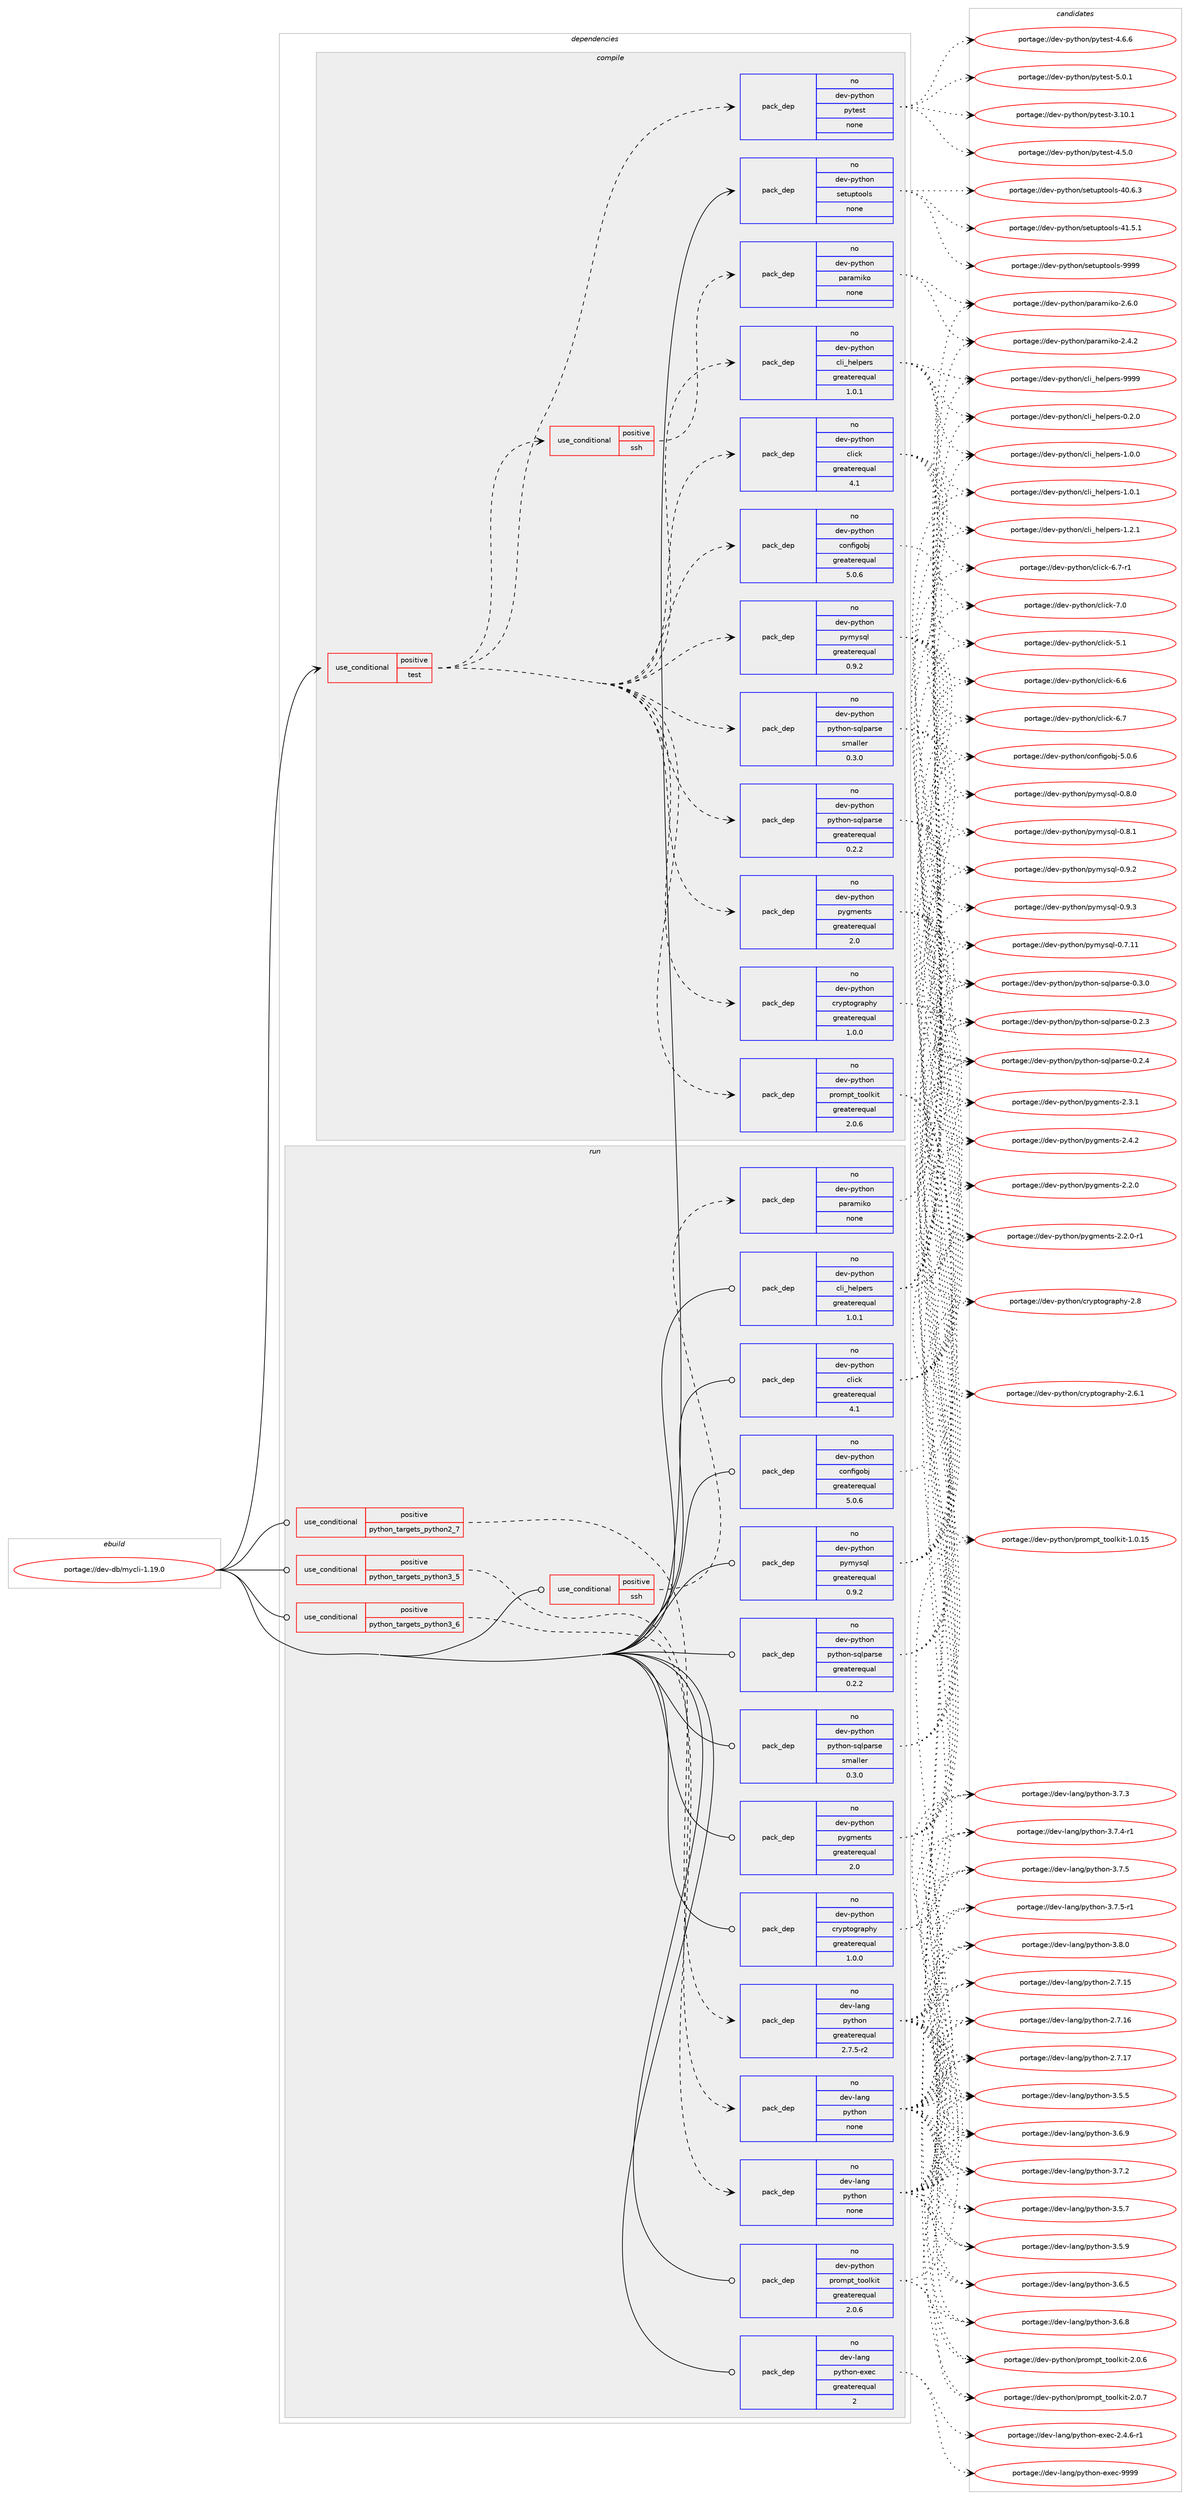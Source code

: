 digraph prolog {

# *************
# Graph options
# *************

newrank=true;
concentrate=true;
compound=true;
graph [rankdir=LR,fontname=Helvetica,fontsize=10,ranksep=1.5];#, ranksep=2.5, nodesep=0.2];
edge  [arrowhead=vee];
node  [fontname=Helvetica,fontsize=10];

# **********
# The ebuild
# **********

subgraph cluster_leftcol {
color=gray;
rank=same;
label=<<i>ebuild</i>>;
id [label="portage://dev-db/mycli-1.19.0", color=red, width=4, href="../dev-db/mycli-1.19.0.svg"];
}

# ****************
# The dependencies
# ****************

subgraph cluster_midcol {
color=gray;
label=<<i>dependencies</i>>;
subgraph cluster_compile {
fillcolor="#eeeeee";
style=filled;
label=<<i>compile</i>>;
subgraph cond12452 {
dependency54960 [label=<<TABLE BORDER="0" CELLBORDER="1" CELLSPACING="0" CELLPADDING="4"><TR><TD ROWSPAN="3" CELLPADDING="10">use_conditional</TD></TR><TR><TD>positive</TD></TR><TR><TD>test</TD></TR></TABLE>>, shape=none, color=red];
subgraph pack41280 {
dependency54961 [label=<<TABLE BORDER="0" CELLBORDER="1" CELLSPACING="0" CELLPADDING="4" WIDTH="220"><TR><TD ROWSPAN="6" CELLPADDING="30">pack_dep</TD></TR><TR><TD WIDTH="110">no</TD></TR><TR><TD>dev-python</TD></TR><TR><TD>pytest</TD></TR><TR><TD>none</TD></TR><TR><TD></TD></TR></TABLE>>, shape=none, color=blue];
}
dependency54960:e -> dependency54961:w [weight=20,style="dashed",arrowhead="vee"];
subgraph pack41281 {
dependency54962 [label=<<TABLE BORDER="0" CELLBORDER="1" CELLSPACING="0" CELLPADDING="4" WIDTH="220"><TR><TD ROWSPAN="6" CELLPADDING="30">pack_dep</TD></TR><TR><TD WIDTH="110">no</TD></TR><TR><TD>dev-python</TD></TR><TR><TD>cli_helpers</TD></TR><TR><TD>greaterequal</TD></TR><TR><TD>1.0.1</TD></TR></TABLE>>, shape=none, color=blue];
}
dependency54960:e -> dependency54962:w [weight=20,style="dashed",arrowhead="vee"];
subgraph pack41282 {
dependency54963 [label=<<TABLE BORDER="0" CELLBORDER="1" CELLSPACING="0" CELLPADDING="4" WIDTH="220"><TR><TD ROWSPAN="6" CELLPADDING="30">pack_dep</TD></TR><TR><TD WIDTH="110">no</TD></TR><TR><TD>dev-python</TD></TR><TR><TD>click</TD></TR><TR><TD>greaterequal</TD></TR><TR><TD>4.1</TD></TR></TABLE>>, shape=none, color=blue];
}
dependency54960:e -> dependency54963:w [weight=20,style="dashed",arrowhead="vee"];
subgraph pack41283 {
dependency54964 [label=<<TABLE BORDER="0" CELLBORDER="1" CELLSPACING="0" CELLPADDING="4" WIDTH="220"><TR><TD ROWSPAN="6" CELLPADDING="30">pack_dep</TD></TR><TR><TD WIDTH="110">no</TD></TR><TR><TD>dev-python</TD></TR><TR><TD>configobj</TD></TR><TR><TD>greaterequal</TD></TR><TR><TD>5.0.6</TD></TR></TABLE>>, shape=none, color=blue];
}
dependency54960:e -> dependency54964:w [weight=20,style="dashed",arrowhead="vee"];
subgraph pack41284 {
dependency54965 [label=<<TABLE BORDER="0" CELLBORDER="1" CELLSPACING="0" CELLPADDING="4" WIDTH="220"><TR><TD ROWSPAN="6" CELLPADDING="30">pack_dep</TD></TR><TR><TD WIDTH="110">no</TD></TR><TR><TD>dev-python</TD></TR><TR><TD>cryptography</TD></TR><TR><TD>greaterequal</TD></TR><TR><TD>1.0.0</TD></TR></TABLE>>, shape=none, color=blue];
}
dependency54960:e -> dependency54965:w [weight=20,style="dashed",arrowhead="vee"];
subgraph pack41285 {
dependency54966 [label=<<TABLE BORDER="0" CELLBORDER="1" CELLSPACING="0" CELLPADDING="4" WIDTH="220"><TR><TD ROWSPAN="6" CELLPADDING="30">pack_dep</TD></TR><TR><TD WIDTH="110">no</TD></TR><TR><TD>dev-python</TD></TR><TR><TD>prompt_toolkit</TD></TR><TR><TD>greaterequal</TD></TR><TR><TD>2.0.6</TD></TR></TABLE>>, shape=none, color=blue];
}
dependency54960:e -> dependency54966:w [weight=20,style="dashed",arrowhead="vee"];
subgraph pack41286 {
dependency54967 [label=<<TABLE BORDER="0" CELLBORDER="1" CELLSPACING="0" CELLPADDING="4" WIDTH="220"><TR><TD ROWSPAN="6" CELLPADDING="30">pack_dep</TD></TR><TR><TD WIDTH="110">no</TD></TR><TR><TD>dev-python</TD></TR><TR><TD>pygments</TD></TR><TR><TD>greaterequal</TD></TR><TR><TD>2.0</TD></TR></TABLE>>, shape=none, color=blue];
}
dependency54960:e -> dependency54967:w [weight=20,style="dashed",arrowhead="vee"];
subgraph pack41287 {
dependency54968 [label=<<TABLE BORDER="0" CELLBORDER="1" CELLSPACING="0" CELLPADDING="4" WIDTH="220"><TR><TD ROWSPAN="6" CELLPADDING="30">pack_dep</TD></TR><TR><TD WIDTH="110">no</TD></TR><TR><TD>dev-python</TD></TR><TR><TD>pymysql</TD></TR><TR><TD>greaterequal</TD></TR><TR><TD>0.9.2</TD></TR></TABLE>>, shape=none, color=blue];
}
dependency54960:e -> dependency54968:w [weight=20,style="dashed",arrowhead="vee"];
subgraph pack41288 {
dependency54969 [label=<<TABLE BORDER="0" CELLBORDER="1" CELLSPACING="0" CELLPADDING="4" WIDTH="220"><TR><TD ROWSPAN="6" CELLPADDING="30">pack_dep</TD></TR><TR><TD WIDTH="110">no</TD></TR><TR><TD>dev-python</TD></TR><TR><TD>python-sqlparse</TD></TR><TR><TD>greaterequal</TD></TR><TR><TD>0.2.2</TD></TR></TABLE>>, shape=none, color=blue];
}
dependency54960:e -> dependency54969:w [weight=20,style="dashed",arrowhead="vee"];
subgraph pack41289 {
dependency54970 [label=<<TABLE BORDER="0" CELLBORDER="1" CELLSPACING="0" CELLPADDING="4" WIDTH="220"><TR><TD ROWSPAN="6" CELLPADDING="30">pack_dep</TD></TR><TR><TD WIDTH="110">no</TD></TR><TR><TD>dev-python</TD></TR><TR><TD>python-sqlparse</TD></TR><TR><TD>smaller</TD></TR><TR><TD>0.3.0</TD></TR></TABLE>>, shape=none, color=blue];
}
dependency54960:e -> dependency54970:w [weight=20,style="dashed",arrowhead="vee"];
subgraph cond12453 {
dependency54971 [label=<<TABLE BORDER="0" CELLBORDER="1" CELLSPACING="0" CELLPADDING="4"><TR><TD ROWSPAN="3" CELLPADDING="10">use_conditional</TD></TR><TR><TD>positive</TD></TR><TR><TD>ssh</TD></TR></TABLE>>, shape=none, color=red];
subgraph pack41290 {
dependency54972 [label=<<TABLE BORDER="0" CELLBORDER="1" CELLSPACING="0" CELLPADDING="4" WIDTH="220"><TR><TD ROWSPAN="6" CELLPADDING="30">pack_dep</TD></TR><TR><TD WIDTH="110">no</TD></TR><TR><TD>dev-python</TD></TR><TR><TD>paramiko</TD></TR><TR><TD>none</TD></TR><TR><TD></TD></TR></TABLE>>, shape=none, color=blue];
}
dependency54971:e -> dependency54972:w [weight=20,style="dashed",arrowhead="vee"];
}
dependency54960:e -> dependency54971:w [weight=20,style="dashed",arrowhead="vee"];
}
id:e -> dependency54960:w [weight=20,style="solid",arrowhead="vee"];
subgraph pack41291 {
dependency54973 [label=<<TABLE BORDER="0" CELLBORDER="1" CELLSPACING="0" CELLPADDING="4" WIDTH="220"><TR><TD ROWSPAN="6" CELLPADDING="30">pack_dep</TD></TR><TR><TD WIDTH="110">no</TD></TR><TR><TD>dev-python</TD></TR><TR><TD>setuptools</TD></TR><TR><TD>none</TD></TR><TR><TD></TD></TR></TABLE>>, shape=none, color=blue];
}
id:e -> dependency54973:w [weight=20,style="solid",arrowhead="vee"];
}
subgraph cluster_compileandrun {
fillcolor="#eeeeee";
style=filled;
label=<<i>compile and run</i>>;
}
subgraph cluster_run {
fillcolor="#eeeeee";
style=filled;
label=<<i>run</i>>;
subgraph cond12454 {
dependency54974 [label=<<TABLE BORDER="0" CELLBORDER="1" CELLSPACING="0" CELLPADDING="4"><TR><TD ROWSPAN="3" CELLPADDING="10">use_conditional</TD></TR><TR><TD>positive</TD></TR><TR><TD>python_targets_python2_7</TD></TR></TABLE>>, shape=none, color=red];
subgraph pack41292 {
dependency54975 [label=<<TABLE BORDER="0" CELLBORDER="1" CELLSPACING="0" CELLPADDING="4" WIDTH="220"><TR><TD ROWSPAN="6" CELLPADDING="30">pack_dep</TD></TR><TR><TD WIDTH="110">no</TD></TR><TR><TD>dev-lang</TD></TR><TR><TD>python</TD></TR><TR><TD>greaterequal</TD></TR><TR><TD>2.7.5-r2</TD></TR></TABLE>>, shape=none, color=blue];
}
dependency54974:e -> dependency54975:w [weight=20,style="dashed",arrowhead="vee"];
}
id:e -> dependency54974:w [weight=20,style="solid",arrowhead="odot"];
subgraph cond12455 {
dependency54976 [label=<<TABLE BORDER="0" CELLBORDER="1" CELLSPACING="0" CELLPADDING="4"><TR><TD ROWSPAN="3" CELLPADDING="10">use_conditional</TD></TR><TR><TD>positive</TD></TR><TR><TD>python_targets_python3_5</TD></TR></TABLE>>, shape=none, color=red];
subgraph pack41293 {
dependency54977 [label=<<TABLE BORDER="0" CELLBORDER="1" CELLSPACING="0" CELLPADDING="4" WIDTH="220"><TR><TD ROWSPAN="6" CELLPADDING="30">pack_dep</TD></TR><TR><TD WIDTH="110">no</TD></TR><TR><TD>dev-lang</TD></TR><TR><TD>python</TD></TR><TR><TD>none</TD></TR><TR><TD></TD></TR></TABLE>>, shape=none, color=blue];
}
dependency54976:e -> dependency54977:w [weight=20,style="dashed",arrowhead="vee"];
}
id:e -> dependency54976:w [weight=20,style="solid",arrowhead="odot"];
subgraph cond12456 {
dependency54978 [label=<<TABLE BORDER="0" CELLBORDER="1" CELLSPACING="0" CELLPADDING="4"><TR><TD ROWSPAN="3" CELLPADDING="10">use_conditional</TD></TR><TR><TD>positive</TD></TR><TR><TD>python_targets_python3_6</TD></TR></TABLE>>, shape=none, color=red];
subgraph pack41294 {
dependency54979 [label=<<TABLE BORDER="0" CELLBORDER="1" CELLSPACING="0" CELLPADDING="4" WIDTH="220"><TR><TD ROWSPAN="6" CELLPADDING="30">pack_dep</TD></TR><TR><TD WIDTH="110">no</TD></TR><TR><TD>dev-lang</TD></TR><TR><TD>python</TD></TR><TR><TD>none</TD></TR><TR><TD></TD></TR></TABLE>>, shape=none, color=blue];
}
dependency54978:e -> dependency54979:w [weight=20,style="dashed",arrowhead="vee"];
}
id:e -> dependency54978:w [weight=20,style="solid",arrowhead="odot"];
subgraph cond12457 {
dependency54980 [label=<<TABLE BORDER="0" CELLBORDER="1" CELLSPACING="0" CELLPADDING="4"><TR><TD ROWSPAN="3" CELLPADDING="10">use_conditional</TD></TR><TR><TD>positive</TD></TR><TR><TD>ssh</TD></TR></TABLE>>, shape=none, color=red];
subgraph pack41295 {
dependency54981 [label=<<TABLE BORDER="0" CELLBORDER="1" CELLSPACING="0" CELLPADDING="4" WIDTH="220"><TR><TD ROWSPAN="6" CELLPADDING="30">pack_dep</TD></TR><TR><TD WIDTH="110">no</TD></TR><TR><TD>dev-python</TD></TR><TR><TD>paramiko</TD></TR><TR><TD>none</TD></TR><TR><TD></TD></TR></TABLE>>, shape=none, color=blue];
}
dependency54980:e -> dependency54981:w [weight=20,style="dashed",arrowhead="vee"];
}
id:e -> dependency54980:w [weight=20,style="solid",arrowhead="odot"];
subgraph pack41296 {
dependency54982 [label=<<TABLE BORDER="0" CELLBORDER="1" CELLSPACING="0" CELLPADDING="4" WIDTH="220"><TR><TD ROWSPAN="6" CELLPADDING="30">pack_dep</TD></TR><TR><TD WIDTH="110">no</TD></TR><TR><TD>dev-lang</TD></TR><TR><TD>python-exec</TD></TR><TR><TD>greaterequal</TD></TR><TR><TD>2</TD></TR></TABLE>>, shape=none, color=blue];
}
id:e -> dependency54982:w [weight=20,style="solid",arrowhead="odot"];
subgraph pack41297 {
dependency54983 [label=<<TABLE BORDER="0" CELLBORDER="1" CELLSPACING="0" CELLPADDING="4" WIDTH="220"><TR><TD ROWSPAN="6" CELLPADDING="30">pack_dep</TD></TR><TR><TD WIDTH="110">no</TD></TR><TR><TD>dev-python</TD></TR><TR><TD>cli_helpers</TD></TR><TR><TD>greaterequal</TD></TR><TR><TD>1.0.1</TD></TR></TABLE>>, shape=none, color=blue];
}
id:e -> dependency54983:w [weight=20,style="solid",arrowhead="odot"];
subgraph pack41298 {
dependency54984 [label=<<TABLE BORDER="0" CELLBORDER="1" CELLSPACING="0" CELLPADDING="4" WIDTH="220"><TR><TD ROWSPAN="6" CELLPADDING="30">pack_dep</TD></TR><TR><TD WIDTH="110">no</TD></TR><TR><TD>dev-python</TD></TR><TR><TD>click</TD></TR><TR><TD>greaterequal</TD></TR><TR><TD>4.1</TD></TR></TABLE>>, shape=none, color=blue];
}
id:e -> dependency54984:w [weight=20,style="solid",arrowhead="odot"];
subgraph pack41299 {
dependency54985 [label=<<TABLE BORDER="0" CELLBORDER="1" CELLSPACING="0" CELLPADDING="4" WIDTH="220"><TR><TD ROWSPAN="6" CELLPADDING="30">pack_dep</TD></TR><TR><TD WIDTH="110">no</TD></TR><TR><TD>dev-python</TD></TR><TR><TD>configobj</TD></TR><TR><TD>greaterequal</TD></TR><TR><TD>5.0.6</TD></TR></TABLE>>, shape=none, color=blue];
}
id:e -> dependency54985:w [weight=20,style="solid",arrowhead="odot"];
subgraph pack41300 {
dependency54986 [label=<<TABLE BORDER="0" CELLBORDER="1" CELLSPACING="0" CELLPADDING="4" WIDTH="220"><TR><TD ROWSPAN="6" CELLPADDING="30">pack_dep</TD></TR><TR><TD WIDTH="110">no</TD></TR><TR><TD>dev-python</TD></TR><TR><TD>cryptography</TD></TR><TR><TD>greaterequal</TD></TR><TR><TD>1.0.0</TD></TR></TABLE>>, shape=none, color=blue];
}
id:e -> dependency54986:w [weight=20,style="solid",arrowhead="odot"];
subgraph pack41301 {
dependency54987 [label=<<TABLE BORDER="0" CELLBORDER="1" CELLSPACING="0" CELLPADDING="4" WIDTH="220"><TR><TD ROWSPAN="6" CELLPADDING="30">pack_dep</TD></TR><TR><TD WIDTH="110">no</TD></TR><TR><TD>dev-python</TD></TR><TR><TD>prompt_toolkit</TD></TR><TR><TD>greaterequal</TD></TR><TR><TD>2.0.6</TD></TR></TABLE>>, shape=none, color=blue];
}
id:e -> dependency54987:w [weight=20,style="solid",arrowhead="odot"];
subgraph pack41302 {
dependency54988 [label=<<TABLE BORDER="0" CELLBORDER="1" CELLSPACING="0" CELLPADDING="4" WIDTH="220"><TR><TD ROWSPAN="6" CELLPADDING="30">pack_dep</TD></TR><TR><TD WIDTH="110">no</TD></TR><TR><TD>dev-python</TD></TR><TR><TD>pygments</TD></TR><TR><TD>greaterequal</TD></TR><TR><TD>2.0</TD></TR></TABLE>>, shape=none, color=blue];
}
id:e -> dependency54988:w [weight=20,style="solid",arrowhead="odot"];
subgraph pack41303 {
dependency54989 [label=<<TABLE BORDER="0" CELLBORDER="1" CELLSPACING="0" CELLPADDING="4" WIDTH="220"><TR><TD ROWSPAN="6" CELLPADDING="30">pack_dep</TD></TR><TR><TD WIDTH="110">no</TD></TR><TR><TD>dev-python</TD></TR><TR><TD>pymysql</TD></TR><TR><TD>greaterequal</TD></TR><TR><TD>0.9.2</TD></TR></TABLE>>, shape=none, color=blue];
}
id:e -> dependency54989:w [weight=20,style="solid",arrowhead="odot"];
subgraph pack41304 {
dependency54990 [label=<<TABLE BORDER="0" CELLBORDER="1" CELLSPACING="0" CELLPADDING="4" WIDTH="220"><TR><TD ROWSPAN="6" CELLPADDING="30">pack_dep</TD></TR><TR><TD WIDTH="110">no</TD></TR><TR><TD>dev-python</TD></TR><TR><TD>python-sqlparse</TD></TR><TR><TD>greaterequal</TD></TR><TR><TD>0.2.2</TD></TR></TABLE>>, shape=none, color=blue];
}
id:e -> dependency54990:w [weight=20,style="solid",arrowhead="odot"];
subgraph pack41305 {
dependency54991 [label=<<TABLE BORDER="0" CELLBORDER="1" CELLSPACING="0" CELLPADDING="4" WIDTH="220"><TR><TD ROWSPAN="6" CELLPADDING="30">pack_dep</TD></TR><TR><TD WIDTH="110">no</TD></TR><TR><TD>dev-python</TD></TR><TR><TD>python-sqlparse</TD></TR><TR><TD>smaller</TD></TR><TR><TD>0.3.0</TD></TR></TABLE>>, shape=none, color=blue];
}
id:e -> dependency54991:w [weight=20,style="solid",arrowhead="odot"];
}
}

# **************
# The candidates
# **************

subgraph cluster_choices {
rank=same;
color=gray;
label=<<i>candidates</i>>;

subgraph choice41280 {
color=black;
nodesep=1;
choiceportage100101118451121211161041111104711212111610111511645514649484649 [label="portage://dev-python/pytest-3.10.1", color=red, width=4,href="../dev-python/pytest-3.10.1.svg"];
choiceportage1001011184511212111610411111047112121116101115116455246534648 [label="portage://dev-python/pytest-4.5.0", color=red, width=4,href="../dev-python/pytest-4.5.0.svg"];
choiceportage1001011184511212111610411111047112121116101115116455246544654 [label="portage://dev-python/pytest-4.6.6", color=red, width=4,href="../dev-python/pytest-4.6.6.svg"];
choiceportage1001011184511212111610411111047112121116101115116455346484649 [label="portage://dev-python/pytest-5.0.1", color=red, width=4,href="../dev-python/pytest-5.0.1.svg"];
dependency54961:e -> choiceportage100101118451121211161041111104711212111610111511645514649484649:w [style=dotted,weight="100"];
dependency54961:e -> choiceportage1001011184511212111610411111047112121116101115116455246534648:w [style=dotted,weight="100"];
dependency54961:e -> choiceportage1001011184511212111610411111047112121116101115116455246544654:w [style=dotted,weight="100"];
dependency54961:e -> choiceportage1001011184511212111610411111047112121116101115116455346484649:w [style=dotted,weight="100"];
}
subgraph choice41281 {
color=black;
nodesep=1;
choiceportage10010111845112121116104111110479910810595104101108112101114115454846504648 [label="portage://dev-python/cli_helpers-0.2.0", color=red, width=4,href="../dev-python/cli_helpers-0.2.0.svg"];
choiceportage10010111845112121116104111110479910810595104101108112101114115454946484648 [label="portage://dev-python/cli_helpers-1.0.0", color=red, width=4,href="../dev-python/cli_helpers-1.0.0.svg"];
choiceportage10010111845112121116104111110479910810595104101108112101114115454946484649 [label="portage://dev-python/cli_helpers-1.0.1", color=red, width=4,href="../dev-python/cli_helpers-1.0.1.svg"];
choiceportage10010111845112121116104111110479910810595104101108112101114115454946504649 [label="portage://dev-python/cli_helpers-1.2.1", color=red, width=4,href="../dev-python/cli_helpers-1.2.1.svg"];
choiceportage100101118451121211161041111104799108105951041011081121011141154557575757 [label="portage://dev-python/cli_helpers-9999", color=red, width=4,href="../dev-python/cli_helpers-9999.svg"];
dependency54962:e -> choiceportage10010111845112121116104111110479910810595104101108112101114115454846504648:w [style=dotted,weight="100"];
dependency54962:e -> choiceportage10010111845112121116104111110479910810595104101108112101114115454946484648:w [style=dotted,weight="100"];
dependency54962:e -> choiceportage10010111845112121116104111110479910810595104101108112101114115454946484649:w [style=dotted,weight="100"];
dependency54962:e -> choiceportage10010111845112121116104111110479910810595104101108112101114115454946504649:w [style=dotted,weight="100"];
dependency54962:e -> choiceportage100101118451121211161041111104799108105951041011081121011141154557575757:w [style=dotted,weight="100"];
}
subgraph choice41282 {
color=black;
nodesep=1;
choiceportage1001011184511212111610411111047991081059910745534649 [label="portage://dev-python/click-5.1", color=red, width=4,href="../dev-python/click-5.1.svg"];
choiceportage1001011184511212111610411111047991081059910745544654 [label="portage://dev-python/click-6.6", color=red, width=4,href="../dev-python/click-6.6.svg"];
choiceportage1001011184511212111610411111047991081059910745544655 [label="portage://dev-python/click-6.7", color=red, width=4,href="../dev-python/click-6.7.svg"];
choiceportage10010111845112121116104111110479910810599107455446554511449 [label="portage://dev-python/click-6.7-r1", color=red, width=4,href="../dev-python/click-6.7-r1.svg"];
choiceportage1001011184511212111610411111047991081059910745554648 [label="portage://dev-python/click-7.0", color=red, width=4,href="../dev-python/click-7.0.svg"];
dependency54963:e -> choiceportage1001011184511212111610411111047991081059910745534649:w [style=dotted,weight="100"];
dependency54963:e -> choiceportage1001011184511212111610411111047991081059910745544654:w [style=dotted,weight="100"];
dependency54963:e -> choiceportage1001011184511212111610411111047991081059910745544655:w [style=dotted,weight="100"];
dependency54963:e -> choiceportage10010111845112121116104111110479910810599107455446554511449:w [style=dotted,weight="100"];
dependency54963:e -> choiceportage1001011184511212111610411111047991081059910745554648:w [style=dotted,weight="100"];
}
subgraph choice41283 {
color=black;
nodesep=1;
choiceportage10010111845112121116104111110479911111010210510311198106455346484654 [label="portage://dev-python/configobj-5.0.6", color=red, width=4,href="../dev-python/configobj-5.0.6.svg"];
dependency54964:e -> choiceportage10010111845112121116104111110479911111010210510311198106455346484654:w [style=dotted,weight="100"];
}
subgraph choice41284 {
color=black;
nodesep=1;
choiceportage10010111845112121116104111110479911412111211611110311497112104121455046544649 [label="portage://dev-python/cryptography-2.6.1", color=red, width=4,href="../dev-python/cryptography-2.6.1.svg"];
choiceportage1001011184511212111610411111047991141211121161111031149711210412145504656 [label="portage://dev-python/cryptography-2.8", color=red, width=4,href="../dev-python/cryptography-2.8.svg"];
dependency54965:e -> choiceportage10010111845112121116104111110479911412111211611110311497112104121455046544649:w [style=dotted,weight="100"];
dependency54965:e -> choiceportage1001011184511212111610411111047991141211121161111031149711210412145504656:w [style=dotted,weight="100"];
}
subgraph choice41285 {
color=black;
nodesep=1;
choiceportage10010111845112121116104111110471121141111091121169511611111110810710511645494648464953 [label="portage://dev-python/prompt_toolkit-1.0.15", color=red, width=4,href="../dev-python/prompt_toolkit-1.0.15.svg"];
choiceportage100101118451121211161041111104711211411110911211695116111111108107105116455046484654 [label="portage://dev-python/prompt_toolkit-2.0.6", color=red, width=4,href="../dev-python/prompt_toolkit-2.0.6.svg"];
choiceportage100101118451121211161041111104711211411110911211695116111111108107105116455046484655 [label="portage://dev-python/prompt_toolkit-2.0.7", color=red, width=4,href="../dev-python/prompt_toolkit-2.0.7.svg"];
dependency54966:e -> choiceportage10010111845112121116104111110471121141111091121169511611111110810710511645494648464953:w [style=dotted,weight="100"];
dependency54966:e -> choiceportage100101118451121211161041111104711211411110911211695116111111108107105116455046484654:w [style=dotted,weight="100"];
dependency54966:e -> choiceportage100101118451121211161041111104711211411110911211695116111111108107105116455046484655:w [style=dotted,weight="100"];
}
subgraph choice41286 {
color=black;
nodesep=1;
choiceportage1001011184511212111610411111047112121103109101110116115455046504648 [label="portage://dev-python/pygments-2.2.0", color=red, width=4,href="../dev-python/pygments-2.2.0.svg"];
choiceportage10010111845112121116104111110471121211031091011101161154550465046484511449 [label="portage://dev-python/pygments-2.2.0-r1", color=red, width=4,href="../dev-python/pygments-2.2.0-r1.svg"];
choiceportage1001011184511212111610411111047112121103109101110116115455046514649 [label="portage://dev-python/pygments-2.3.1", color=red, width=4,href="../dev-python/pygments-2.3.1.svg"];
choiceportage1001011184511212111610411111047112121103109101110116115455046524650 [label="portage://dev-python/pygments-2.4.2", color=red, width=4,href="../dev-python/pygments-2.4.2.svg"];
dependency54967:e -> choiceportage1001011184511212111610411111047112121103109101110116115455046504648:w [style=dotted,weight="100"];
dependency54967:e -> choiceportage10010111845112121116104111110471121211031091011101161154550465046484511449:w [style=dotted,weight="100"];
dependency54967:e -> choiceportage1001011184511212111610411111047112121103109101110116115455046514649:w [style=dotted,weight="100"];
dependency54967:e -> choiceportage1001011184511212111610411111047112121103109101110116115455046524650:w [style=dotted,weight="100"];
}
subgraph choice41287 {
color=black;
nodesep=1;
choiceportage100101118451121211161041111104711212110912111511310845484655464949 [label="portage://dev-python/pymysql-0.7.11", color=red, width=4,href="../dev-python/pymysql-0.7.11.svg"];
choiceportage1001011184511212111610411111047112121109121115113108454846564648 [label="portage://dev-python/pymysql-0.8.0", color=red, width=4,href="../dev-python/pymysql-0.8.0.svg"];
choiceportage1001011184511212111610411111047112121109121115113108454846564649 [label="portage://dev-python/pymysql-0.8.1", color=red, width=4,href="../dev-python/pymysql-0.8.1.svg"];
choiceportage1001011184511212111610411111047112121109121115113108454846574650 [label="portage://dev-python/pymysql-0.9.2", color=red, width=4,href="../dev-python/pymysql-0.9.2.svg"];
choiceportage1001011184511212111610411111047112121109121115113108454846574651 [label="portage://dev-python/pymysql-0.9.3", color=red, width=4,href="../dev-python/pymysql-0.9.3.svg"];
dependency54968:e -> choiceportage100101118451121211161041111104711212110912111511310845484655464949:w [style=dotted,weight="100"];
dependency54968:e -> choiceportage1001011184511212111610411111047112121109121115113108454846564648:w [style=dotted,weight="100"];
dependency54968:e -> choiceportage1001011184511212111610411111047112121109121115113108454846564649:w [style=dotted,weight="100"];
dependency54968:e -> choiceportage1001011184511212111610411111047112121109121115113108454846574650:w [style=dotted,weight="100"];
dependency54968:e -> choiceportage1001011184511212111610411111047112121109121115113108454846574651:w [style=dotted,weight="100"];
}
subgraph choice41288 {
color=black;
nodesep=1;
choiceportage10010111845112121116104111110471121211161041111104511511310811297114115101454846504651 [label="portage://dev-python/python-sqlparse-0.2.3", color=red, width=4,href="../dev-python/python-sqlparse-0.2.3.svg"];
choiceportage10010111845112121116104111110471121211161041111104511511310811297114115101454846504652 [label="portage://dev-python/python-sqlparse-0.2.4", color=red, width=4,href="../dev-python/python-sqlparse-0.2.4.svg"];
choiceportage10010111845112121116104111110471121211161041111104511511310811297114115101454846514648 [label="portage://dev-python/python-sqlparse-0.3.0", color=red, width=4,href="../dev-python/python-sqlparse-0.3.0.svg"];
dependency54969:e -> choiceportage10010111845112121116104111110471121211161041111104511511310811297114115101454846504651:w [style=dotted,weight="100"];
dependency54969:e -> choiceportage10010111845112121116104111110471121211161041111104511511310811297114115101454846504652:w [style=dotted,weight="100"];
dependency54969:e -> choiceportage10010111845112121116104111110471121211161041111104511511310811297114115101454846514648:w [style=dotted,weight="100"];
}
subgraph choice41289 {
color=black;
nodesep=1;
choiceportage10010111845112121116104111110471121211161041111104511511310811297114115101454846504651 [label="portage://dev-python/python-sqlparse-0.2.3", color=red, width=4,href="../dev-python/python-sqlparse-0.2.3.svg"];
choiceportage10010111845112121116104111110471121211161041111104511511310811297114115101454846504652 [label="portage://dev-python/python-sqlparse-0.2.4", color=red, width=4,href="../dev-python/python-sqlparse-0.2.4.svg"];
choiceportage10010111845112121116104111110471121211161041111104511511310811297114115101454846514648 [label="portage://dev-python/python-sqlparse-0.3.0", color=red, width=4,href="../dev-python/python-sqlparse-0.3.0.svg"];
dependency54970:e -> choiceportage10010111845112121116104111110471121211161041111104511511310811297114115101454846504651:w [style=dotted,weight="100"];
dependency54970:e -> choiceportage10010111845112121116104111110471121211161041111104511511310811297114115101454846504652:w [style=dotted,weight="100"];
dependency54970:e -> choiceportage10010111845112121116104111110471121211161041111104511511310811297114115101454846514648:w [style=dotted,weight="100"];
}
subgraph choice41290 {
color=black;
nodesep=1;
choiceportage10010111845112121116104111110471129711497109105107111455046524650 [label="portage://dev-python/paramiko-2.4.2", color=red, width=4,href="../dev-python/paramiko-2.4.2.svg"];
choiceportage10010111845112121116104111110471129711497109105107111455046544648 [label="portage://dev-python/paramiko-2.6.0", color=red, width=4,href="../dev-python/paramiko-2.6.0.svg"];
dependency54972:e -> choiceportage10010111845112121116104111110471129711497109105107111455046524650:w [style=dotted,weight="100"];
dependency54972:e -> choiceportage10010111845112121116104111110471129711497109105107111455046544648:w [style=dotted,weight="100"];
}
subgraph choice41291 {
color=black;
nodesep=1;
choiceportage100101118451121211161041111104711510111611711211611111110811545524846544651 [label="portage://dev-python/setuptools-40.6.3", color=red, width=4,href="../dev-python/setuptools-40.6.3.svg"];
choiceportage100101118451121211161041111104711510111611711211611111110811545524946534649 [label="portage://dev-python/setuptools-41.5.1", color=red, width=4,href="../dev-python/setuptools-41.5.1.svg"];
choiceportage10010111845112121116104111110471151011161171121161111111081154557575757 [label="portage://dev-python/setuptools-9999", color=red, width=4,href="../dev-python/setuptools-9999.svg"];
dependency54973:e -> choiceportage100101118451121211161041111104711510111611711211611111110811545524846544651:w [style=dotted,weight="100"];
dependency54973:e -> choiceportage100101118451121211161041111104711510111611711211611111110811545524946534649:w [style=dotted,weight="100"];
dependency54973:e -> choiceportage10010111845112121116104111110471151011161171121161111111081154557575757:w [style=dotted,weight="100"];
}
subgraph choice41292 {
color=black;
nodesep=1;
choiceportage10010111845108971101034711212111610411111045504655464953 [label="portage://dev-lang/python-2.7.15", color=red, width=4,href="../dev-lang/python-2.7.15.svg"];
choiceportage10010111845108971101034711212111610411111045504655464954 [label="portage://dev-lang/python-2.7.16", color=red, width=4,href="../dev-lang/python-2.7.16.svg"];
choiceportage10010111845108971101034711212111610411111045504655464955 [label="portage://dev-lang/python-2.7.17", color=red, width=4,href="../dev-lang/python-2.7.17.svg"];
choiceportage100101118451089711010347112121116104111110455146534653 [label="portage://dev-lang/python-3.5.5", color=red, width=4,href="../dev-lang/python-3.5.5.svg"];
choiceportage100101118451089711010347112121116104111110455146534655 [label="portage://dev-lang/python-3.5.7", color=red, width=4,href="../dev-lang/python-3.5.7.svg"];
choiceportage100101118451089711010347112121116104111110455146534657 [label="portage://dev-lang/python-3.5.9", color=red, width=4,href="../dev-lang/python-3.5.9.svg"];
choiceportage100101118451089711010347112121116104111110455146544653 [label="portage://dev-lang/python-3.6.5", color=red, width=4,href="../dev-lang/python-3.6.5.svg"];
choiceportage100101118451089711010347112121116104111110455146544656 [label="portage://dev-lang/python-3.6.8", color=red, width=4,href="../dev-lang/python-3.6.8.svg"];
choiceportage100101118451089711010347112121116104111110455146544657 [label="portage://dev-lang/python-3.6.9", color=red, width=4,href="../dev-lang/python-3.6.9.svg"];
choiceportage100101118451089711010347112121116104111110455146554650 [label="portage://dev-lang/python-3.7.2", color=red, width=4,href="../dev-lang/python-3.7.2.svg"];
choiceportage100101118451089711010347112121116104111110455146554651 [label="portage://dev-lang/python-3.7.3", color=red, width=4,href="../dev-lang/python-3.7.3.svg"];
choiceportage1001011184510897110103471121211161041111104551465546524511449 [label="portage://dev-lang/python-3.7.4-r1", color=red, width=4,href="../dev-lang/python-3.7.4-r1.svg"];
choiceportage100101118451089711010347112121116104111110455146554653 [label="portage://dev-lang/python-3.7.5", color=red, width=4,href="../dev-lang/python-3.7.5.svg"];
choiceportage1001011184510897110103471121211161041111104551465546534511449 [label="portage://dev-lang/python-3.7.5-r1", color=red, width=4,href="../dev-lang/python-3.7.5-r1.svg"];
choiceportage100101118451089711010347112121116104111110455146564648 [label="portage://dev-lang/python-3.8.0", color=red, width=4,href="../dev-lang/python-3.8.0.svg"];
dependency54975:e -> choiceportage10010111845108971101034711212111610411111045504655464953:w [style=dotted,weight="100"];
dependency54975:e -> choiceportage10010111845108971101034711212111610411111045504655464954:w [style=dotted,weight="100"];
dependency54975:e -> choiceportage10010111845108971101034711212111610411111045504655464955:w [style=dotted,weight="100"];
dependency54975:e -> choiceportage100101118451089711010347112121116104111110455146534653:w [style=dotted,weight="100"];
dependency54975:e -> choiceportage100101118451089711010347112121116104111110455146534655:w [style=dotted,weight="100"];
dependency54975:e -> choiceportage100101118451089711010347112121116104111110455146534657:w [style=dotted,weight="100"];
dependency54975:e -> choiceportage100101118451089711010347112121116104111110455146544653:w [style=dotted,weight="100"];
dependency54975:e -> choiceportage100101118451089711010347112121116104111110455146544656:w [style=dotted,weight="100"];
dependency54975:e -> choiceportage100101118451089711010347112121116104111110455146544657:w [style=dotted,weight="100"];
dependency54975:e -> choiceportage100101118451089711010347112121116104111110455146554650:w [style=dotted,weight="100"];
dependency54975:e -> choiceportage100101118451089711010347112121116104111110455146554651:w [style=dotted,weight="100"];
dependency54975:e -> choiceportage1001011184510897110103471121211161041111104551465546524511449:w [style=dotted,weight="100"];
dependency54975:e -> choiceportage100101118451089711010347112121116104111110455146554653:w [style=dotted,weight="100"];
dependency54975:e -> choiceportage1001011184510897110103471121211161041111104551465546534511449:w [style=dotted,weight="100"];
dependency54975:e -> choiceportage100101118451089711010347112121116104111110455146564648:w [style=dotted,weight="100"];
}
subgraph choice41293 {
color=black;
nodesep=1;
choiceportage10010111845108971101034711212111610411111045504655464953 [label="portage://dev-lang/python-2.7.15", color=red, width=4,href="../dev-lang/python-2.7.15.svg"];
choiceportage10010111845108971101034711212111610411111045504655464954 [label="portage://dev-lang/python-2.7.16", color=red, width=4,href="../dev-lang/python-2.7.16.svg"];
choiceportage10010111845108971101034711212111610411111045504655464955 [label="portage://dev-lang/python-2.7.17", color=red, width=4,href="../dev-lang/python-2.7.17.svg"];
choiceportage100101118451089711010347112121116104111110455146534653 [label="portage://dev-lang/python-3.5.5", color=red, width=4,href="../dev-lang/python-3.5.5.svg"];
choiceportage100101118451089711010347112121116104111110455146534655 [label="portage://dev-lang/python-3.5.7", color=red, width=4,href="../dev-lang/python-3.5.7.svg"];
choiceportage100101118451089711010347112121116104111110455146534657 [label="portage://dev-lang/python-3.5.9", color=red, width=4,href="../dev-lang/python-3.5.9.svg"];
choiceportage100101118451089711010347112121116104111110455146544653 [label="portage://dev-lang/python-3.6.5", color=red, width=4,href="../dev-lang/python-3.6.5.svg"];
choiceportage100101118451089711010347112121116104111110455146544656 [label="portage://dev-lang/python-3.6.8", color=red, width=4,href="../dev-lang/python-3.6.8.svg"];
choiceportage100101118451089711010347112121116104111110455146544657 [label="portage://dev-lang/python-3.6.9", color=red, width=4,href="../dev-lang/python-3.6.9.svg"];
choiceportage100101118451089711010347112121116104111110455146554650 [label="portage://dev-lang/python-3.7.2", color=red, width=4,href="../dev-lang/python-3.7.2.svg"];
choiceportage100101118451089711010347112121116104111110455146554651 [label="portage://dev-lang/python-3.7.3", color=red, width=4,href="../dev-lang/python-3.7.3.svg"];
choiceportage1001011184510897110103471121211161041111104551465546524511449 [label="portage://dev-lang/python-3.7.4-r1", color=red, width=4,href="../dev-lang/python-3.7.4-r1.svg"];
choiceportage100101118451089711010347112121116104111110455146554653 [label="portage://dev-lang/python-3.7.5", color=red, width=4,href="../dev-lang/python-3.7.5.svg"];
choiceportage1001011184510897110103471121211161041111104551465546534511449 [label="portage://dev-lang/python-3.7.5-r1", color=red, width=4,href="../dev-lang/python-3.7.5-r1.svg"];
choiceportage100101118451089711010347112121116104111110455146564648 [label="portage://dev-lang/python-3.8.0", color=red, width=4,href="../dev-lang/python-3.8.0.svg"];
dependency54977:e -> choiceportage10010111845108971101034711212111610411111045504655464953:w [style=dotted,weight="100"];
dependency54977:e -> choiceportage10010111845108971101034711212111610411111045504655464954:w [style=dotted,weight="100"];
dependency54977:e -> choiceportage10010111845108971101034711212111610411111045504655464955:w [style=dotted,weight="100"];
dependency54977:e -> choiceportage100101118451089711010347112121116104111110455146534653:w [style=dotted,weight="100"];
dependency54977:e -> choiceportage100101118451089711010347112121116104111110455146534655:w [style=dotted,weight="100"];
dependency54977:e -> choiceportage100101118451089711010347112121116104111110455146534657:w [style=dotted,weight="100"];
dependency54977:e -> choiceportage100101118451089711010347112121116104111110455146544653:w [style=dotted,weight="100"];
dependency54977:e -> choiceportage100101118451089711010347112121116104111110455146544656:w [style=dotted,weight="100"];
dependency54977:e -> choiceportage100101118451089711010347112121116104111110455146544657:w [style=dotted,weight="100"];
dependency54977:e -> choiceportage100101118451089711010347112121116104111110455146554650:w [style=dotted,weight="100"];
dependency54977:e -> choiceportage100101118451089711010347112121116104111110455146554651:w [style=dotted,weight="100"];
dependency54977:e -> choiceportage1001011184510897110103471121211161041111104551465546524511449:w [style=dotted,weight="100"];
dependency54977:e -> choiceportage100101118451089711010347112121116104111110455146554653:w [style=dotted,weight="100"];
dependency54977:e -> choiceportage1001011184510897110103471121211161041111104551465546534511449:w [style=dotted,weight="100"];
dependency54977:e -> choiceportage100101118451089711010347112121116104111110455146564648:w [style=dotted,weight="100"];
}
subgraph choice41294 {
color=black;
nodesep=1;
choiceportage10010111845108971101034711212111610411111045504655464953 [label="portage://dev-lang/python-2.7.15", color=red, width=4,href="../dev-lang/python-2.7.15.svg"];
choiceportage10010111845108971101034711212111610411111045504655464954 [label="portage://dev-lang/python-2.7.16", color=red, width=4,href="../dev-lang/python-2.7.16.svg"];
choiceportage10010111845108971101034711212111610411111045504655464955 [label="portage://dev-lang/python-2.7.17", color=red, width=4,href="../dev-lang/python-2.7.17.svg"];
choiceportage100101118451089711010347112121116104111110455146534653 [label="portage://dev-lang/python-3.5.5", color=red, width=4,href="../dev-lang/python-3.5.5.svg"];
choiceportage100101118451089711010347112121116104111110455146534655 [label="portage://dev-lang/python-3.5.7", color=red, width=4,href="../dev-lang/python-3.5.7.svg"];
choiceportage100101118451089711010347112121116104111110455146534657 [label="portage://dev-lang/python-3.5.9", color=red, width=4,href="../dev-lang/python-3.5.9.svg"];
choiceportage100101118451089711010347112121116104111110455146544653 [label="portage://dev-lang/python-3.6.5", color=red, width=4,href="../dev-lang/python-3.6.5.svg"];
choiceportage100101118451089711010347112121116104111110455146544656 [label="portage://dev-lang/python-3.6.8", color=red, width=4,href="../dev-lang/python-3.6.8.svg"];
choiceportage100101118451089711010347112121116104111110455146544657 [label="portage://dev-lang/python-3.6.9", color=red, width=4,href="../dev-lang/python-3.6.9.svg"];
choiceportage100101118451089711010347112121116104111110455146554650 [label="portage://dev-lang/python-3.7.2", color=red, width=4,href="../dev-lang/python-3.7.2.svg"];
choiceportage100101118451089711010347112121116104111110455146554651 [label="portage://dev-lang/python-3.7.3", color=red, width=4,href="../dev-lang/python-3.7.3.svg"];
choiceportage1001011184510897110103471121211161041111104551465546524511449 [label="portage://dev-lang/python-3.7.4-r1", color=red, width=4,href="../dev-lang/python-3.7.4-r1.svg"];
choiceportage100101118451089711010347112121116104111110455146554653 [label="portage://dev-lang/python-3.7.5", color=red, width=4,href="../dev-lang/python-3.7.5.svg"];
choiceportage1001011184510897110103471121211161041111104551465546534511449 [label="portage://dev-lang/python-3.7.5-r1", color=red, width=4,href="../dev-lang/python-3.7.5-r1.svg"];
choiceportage100101118451089711010347112121116104111110455146564648 [label="portage://dev-lang/python-3.8.0", color=red, width=4,href="../dev-lang/python-3.8.0.svg"];
dependency54979:e -> choiceportage10010111845108971101034711212111610411111045504655464953:w [style=dotted,weight="100"];
dependency54979:e -> choiceportage10010111845108971101034711212111610411111045504655464954:w [style=dotted,weight="100"];
dependency54979:e -> choiceportage10010111845108971101034711212111610411111045504655464955:w [style=dotted,weight="100"];
dependency54979:e -> choiceportage100101118451089711010347112121116104111110455146534653:w [style=dotted,weight="100"];
dependency54979:e -> choiceportage100101118451089711010347112121116104111110455146534655:w [style=dotted,weight="100"];
dependency54979:e -> choiceportage100101118451089711010347112121116104111110455146534657:w [style=dotted,weight="100"];
dependency54979:e -> choiceportage100101118451089711010347112121116104111110455146544653:w [style=dotted,weight="100"];
dependency54979:e -> choiceportage100101118451089711010347112121116104111110455146544656:w [style=dotted,weight="100"];
dependency54979:e -> choiceportage100101118451089711010347112121116104111110455146544657:w [style=dotted,weight="100"];
dependency54979:e -> choiceportage100101118451089711010347112121116104111110455146554650:w [style=dotted,weight="100"];
dependency54979:e -> choiceportage100101118451089711010347112121116104111110455146554651:w [style=dotted,weight="100"];
dependency54979:e -> choiceportage1001011184510897110103471121211161041111104551465546524511449:w [style=dotted,weight="100"];
dependency54979:e -> choiceportage100101118451089711010347112121116104111110455146554653:w [style=dotted,weight="100"];
dependency54979:e -> choiceportage1001011184510897110103471121211161041111104551465546534511449:w [style=dotted,weight="100"];
dependency54979:e -> choiceportage100101118451089711010347112121116104111110455146564648:w [style=dotted,weight="100"];
}
subgraph choice41295 {
color=black;
nodesep=1;
choiceportage10010111845112121116104111110471129711497109105107111455046524650 [label="portage://dev-python/paramiko-2.4.2", color=red, width=4,href="../dev-python/paramiko-2.4.2.svg"];
choiceportage10010111845112121116104111110471129711497109105107111455046544648 [label="portage://dev-python/paramiko-2.6.0", color=red, width=4,href="../dev-python/paramiko-2.6.0.svg"];
dependency54981:e -> choiceportage10010111845112121116104111110471129711497109105107111455046524650:w [style=dotted,weight="100"];
dependency54981:e -> choiceportage10010111845112121116104111110471129711497109105107111455046544648:w [style=dotted,weight="100"];
}
subgraph choice41296 {
color=black;
nodesep=1;
choiceportage10010111845108971101034711212111610411111045101120101994550465246544511449 [label="portage://dev-lang/python-exec-2.4.6-r1", color=red, width=4,href="../dev-lang/python-exec-2.4.6-r1.svg"];
choiceportage10010111845108971101034711212111610411111045101120101994557575757 [label="portage://dev-lang/python-exec-9999", color=red, width=4,href="../dev-lang/python-exec-9999.svg"];
dependency54982:e -> choiceportage10010111845108971101034711212111610411111045101120101994550465246544511449:w [style=dotted,weight="100"];
dependency54982:e -> choiceportage10010111845108971101034711212111610411111045101120101994557575757:w [style=dotted,weight="100"];
}
subgraph choice41297 {
color=black;
nodesep=1;
choiceportage10010111845112121116104111110479910810595104101108112101114115454846504648 [label="portage://dev-python/cli_helpers-0.2.0", color=red, width=4,href="../dev-python/cli_helpers-0.2.0.svg"];
choiceportage10010111845112121116104111110479910810595104101108112101114115454946484648 [label="portage://dev-python/cli_helpers-1.0.0", color=red, width=4,href="../dev-python/cli_helpers-1.0.0.svg"];
choiceportage10010111845112121116104111110479910810595104101108112101114115454946484649 [label="portage://dev-python/cli_helpers-1.0.1", color=red, width=4,href="../dev-python/cli_helpers-1.0.1.svg"];
choiceportage10010111845112121116104111110479910810595104101108112101114115454946504649 [label="portage://dev-python/cli_helpers-1.2.1", color=red, width=4,href="../dev-python/cli_helpers-1.2.1.svg"];
choiceportage100101118451121211161041111104799108105951041011081121011141154557575757 [label="portage://dev-python/cli_helpers-9999", color=red, width=4,href="../dev-python/cli_helpers-9999.svg"];
dependency54983:e -> choiceportage10010111845112121116104111110479910810595104101108112101114115454846504648:w [style=dotted,weight="100"];
dependency54983:e -> choiceportage10010111845112121116104111110479910810595104101108112101114115454946484648:w [style=dotted,weight="100"];
dependency54983:e -> choiceportage10010111845112121116104111110479910810595104101108112101114115454946484649:w [style=dotted,weight="100"];
dependency54983:e -> choiceportage10010111845112121116104111110479910810595104101108112101114115454946504649:w [style=dotted,weight="100"];
dependency54983:e -> choiceportage100101118451121211161041111104799108105951041011081121011141154557575757:w [style=dotted,weight="100"];
}
subgraph choice41298 {
color=black;
nodesep=1;
choiceportage1001011184511212111610411111047991081059910745534649 [label="portage://dev-python/click-5.1", color=red, width=4,href="../dev-python/click-5.1.svg"];
choiceportage1001011184511212111610411111047991081059910745544654 [label="portage://dev-python/click-6.6", color=red, width=4,href="../dev-python/click-6.6.svg"];
choiceportage1001011184511212111610411111047991081059910745544655 [label="portage://dev-python/click-6.7", color=red, width=4,href="../dev-python/click-6.7.svg"];
choiceportage10010111845112121116104111110479910810599107455446554511449 [label="portage://dev-python/click-6.7-r1", color=red, width=4,href="../dev-python/click-6.7-r1.svg"];
choiceportage1001011184511212111610411111047991081059910745554648 [label="portage://dev-python/click-7.0", color=red, width=4,href="../dev-python/click-7.0.svg"];
dependency54984:e -> choiceportage1001011184511212111610411111047991081059910745534649:w [style=dotted,weight="100"];
dependency54984:e -> choiceportage1001011184511212111610411111047991081059910745544654:w [style=dotted,weight="100"];
dependency54984:e -> choiceportage1001011184511212111610411111047991081059910745544655:w [style=dotted,weight="100"];
dependency54984:e -> choiceportage10010111845112121116104111110479910810599107455446554511449:w [style=dotted,weight="100"];
dependency54984:e -> choiceportage1001011184511212111610411111047991081059910745554648:w [style=dotted,weight="100"];
}
subgraph choice41299 {
color=black;
nodesep=1;
choiceportage10010111845112121116104111110479911111010210510311198106455346484654 [label="portage://dev-python/configobj-5.0.6", color=red, width=4,href="../dev-python/configobj-5.0.6.svg"];
dependency54985:e -> choiceportage10010111845112121116104111110479911111010210510311198106455346484654:w [style=dotted,weight="100"];
}
subgraph choice41300 {
color=black;
nodesep=1;
choiceportage10010111845112121116104111110479911412111211611110311497112104121455046544649 [label="portage://dev-python/cryptography-2.6.1", color=red, width=4,href="../dev-python/cryptography-2.6.1.svg"];
choiceportage1001011184511212111610411111047991141211121161111031149711210412145504656 [label="portage://dev-python/cryptography-2.8", color=red, width=4,href="../dev-python/cryptography-2.8.svg"];
dependency54986:e -> choiceportage10010111845112121116104111110479911412111211611110311497112104121455046544649:w [style=dotted,weight="100"];
dependency54986:e -> choiceportage1001011184511212111610411111047991141211121161111031149711210412145504656:w [style=dotted,weight="100"];
}
subgraph choice41301 {
color=black;
nodesep=1;
choiceportage10010111845112121116104111110471121141111091121169511611111110810710511645494648464953 [label="portage://dev-python/prompt_toolkit-1.0.15", color=red, width=4,href="../dev-python/prompt_toolkit-1.0.15.svg"];
choiceportage100101118451121211161041111104711211411110911211695116111111108107105116455046484654 [label="portage://dev-python/prompt_toolkit-2.0.6", color=red, width=4,href="../dev-python/prompt_toolkit-2.0.6.svg"];
choiceportage100101118451121211161041111104711211411110911211695116111111108107105116455046484655 [label="portage://dev-python/prompt_toolkit-2.0.7", color=red, width=4,href="../dev-python/prompt_toolkit-2.0.7.svg"];
dependency54987:e -> choiceportage10010111845112121116104111110471121141111091121169511611111110810710511645494648464953:w [style=dotted,weight="100"];
dependency54987:e -> choiceportage100101118451121211161041111104711211411110911211695116111111108107105116455046484654:w [style=dotted,weight="100"];
dependency54987:e -> choiceportage100101118451121211161041111104711211411110911211695116111111108107105116455046484655:w [style=dotted,weight="100"];
}
subgraph choice41302 {
color=black;
nodesep=1;
choiceportage1001011184511212111610411111047112121103109101110116115455046504648 [label="portage://dev-python/pygments-2.2.0", color=red, width=4,href="../dev-python/pygments-2.2.0.svg"];
choiceportage10010111845112121116104111110471121211031091011101161154550465046484511449 [label="portage://dev-python/pygments-2.2.0-r1", color=red, width=4,href="../dev-python/pygments-2.2.0-r1.svg"];
choiceportage1001011184511212111610411111047112121103109101110116115455046514649 [label="portage://dev-python/pygments-2.3.1", color=red, width=4,href="../dev-python/pygments-2.3.1.svg"];
choiceportage1001011184511212111610411111047112121103109101110116115455046524650 [label="portage://dev-python/pygments-2.4.2", color=red, width=4,href="../dev-python/pygments-2.4.2.svg"];
dependency54988:e -> choiceportage1001011184511212111610411111047112121103109101110116115455046504648:w [style=dotted,weight="100"];
dependency54988:e -> choiceportage10010111845112121116104111110471121211031091011101161154550465046484511449:w [style=dotted,weight="100"];
dependency54988:e -> choiceportage1001011184511212111610411111047112121103109101110116115455046514649:w [style=dotted,weight="100"];
dependency54988:e -> choiceportage1001011184511212111610411111047112121103109101110116115455046524650:w [style=dotted,weight="100"];
}
subgraph choice41303 {
color=black;
nodesep=1;
choiceportage100101118451121211161041111104711212110912111511310845484655464949 [label="portage://dev-python/pymysql-0.7.11", color=red, width=4,href="../dev-python/pymysql-0.7.11.svg"];
choiceportage1001011184511212111610411111047112121109121115113108454846564648 [label="portage://dev-python/pymysql-0.8.0", color=red, width=4,href="../dev-python/pymysql-0.8.0.svg"];
choiceportage1001011184511212111610411111047112121109121115113108454846564649 [label="portage://dev-python/pymysql-0.8.1", color=red, width=4,href="../dev-python/pymysql-0.8.1.svg"];
choiceportage1001011184511212111610411111047112121109121115113108454846574650 [label="portage://dev-python/pymysql-0.9.2", color=red, width=4,href="../dev-python/pymysql-0.9.2.svg"];
choiceportage1001011184511212111610411111047112121109121115113108454846574651 [label="portage://dev-python/pymysql-0.9.3", color=red, width=4,href="../dev-python/pymysql-0.9.3.svg"];
dependency54989:e -> choiceportage100101118451121211161041111104711212110912111511310845484655464949:w [style=dotted,weight="100"];
dependency54989:e -> choiceportage1001011184511212111610411111047112121109121115113108454846564648:w [style=dotted,weight="100"];
dependency54989:e -> choiceportage1001011184511212111610411111047112121109121115113108454846564649:w [style=dotted,weight="100"];
dependency54989:e -> choiceportage1001011184511212111610411111047112121109121115113108454846574650:w [style=dotted,weight="100"];
dependency54989:e -> choiceportage1001011184511212111610411111047112121109121115113108454846574651:w [style=dotted,weight="100"];
}
subgraph choice41304 {
color=black;
nodesep=1;
choiceportage10010111845112121116104111110471121211161041111104511511310811297114115101454846504651 [label="portage://dev-python/python-sqlparse-0.2.3", color=red, width=4,href="../dev-python/python-sqlparse-0.2.3.svg"];
choiceportage10010111845112121116104111110471121211161041111104511511310811297114115101454846504652 [label="portage://dev-python/python-sqlparse-0.2.4", color=red, width=4,href="../dev-python/python-sqlparse-0.2.4.svg"];
choiceportage10010111845112121116104111110471121211161041111104511511310811297114115101454846514648 [label="portage://dev-python/python-sqlparse-0.3.0", color=red, width=4,href="../dev-python/python-sqlparse-0.3.0.svg"];
dependency54990:e -> choiceportage10010111845112121116104111110471121211161041111104511511310811297114115101454846504651:w [style=dotted,weight="100"];
dependency54990:e -> choiceportage10010111845112121116104111110471121211161041111104511511310811297114115101454846504652:w [style=dotted,weight="100"];
dependency54990:e -> choiceportage10010111845112121116104111110471121211161041111104511511310811297114115101454846514648:w [style=dotted,weight="100"];
}
subgraph choice41305 {
color=black;
nodesep=1;
choiceportage10010111845112121116104111110471121211161041111104511511310811297114115101454846504651 [label="portage://dev-python/python-sqlparse-0.2.3", color=red, width=4,href="../dev-python/python-sqlparse-0.2.3.svg"];
choiceportage10010111845112121116104111110471121211161041111104511511310811297114115101454846504652 [label="portage://dev-python/python-sqlparse-0.2.4", color=red, width=4,href="../dev-python/python-sqlparse-0.2.4.svg"];
choiceportage10010111845112121116104111110471121211161041111104511511310811297114115101454846514648 [label="portage://dev-python/python-sqlparse-0.3.0", color=red, width=4,href="../dev-python/python-sqlparse-0.3.0.svg"];
dependency54991:e -> choiceportage10010111845112121116104111110471121211161041111104511511310811297114115101454846504651:w [style=dotted,weight="100"];
dependency54991:e -> choiceportage10010111845112121116104111110471121211161041111104511511310811297114115101454846504652:w [style=dotted,weight="100"];
dependency54991:e -> choiceportage10010111845112121116104111110471121211161041111104511511310811297114115101454846514648:w [style=dotted,weight="100"];
}
}

}
